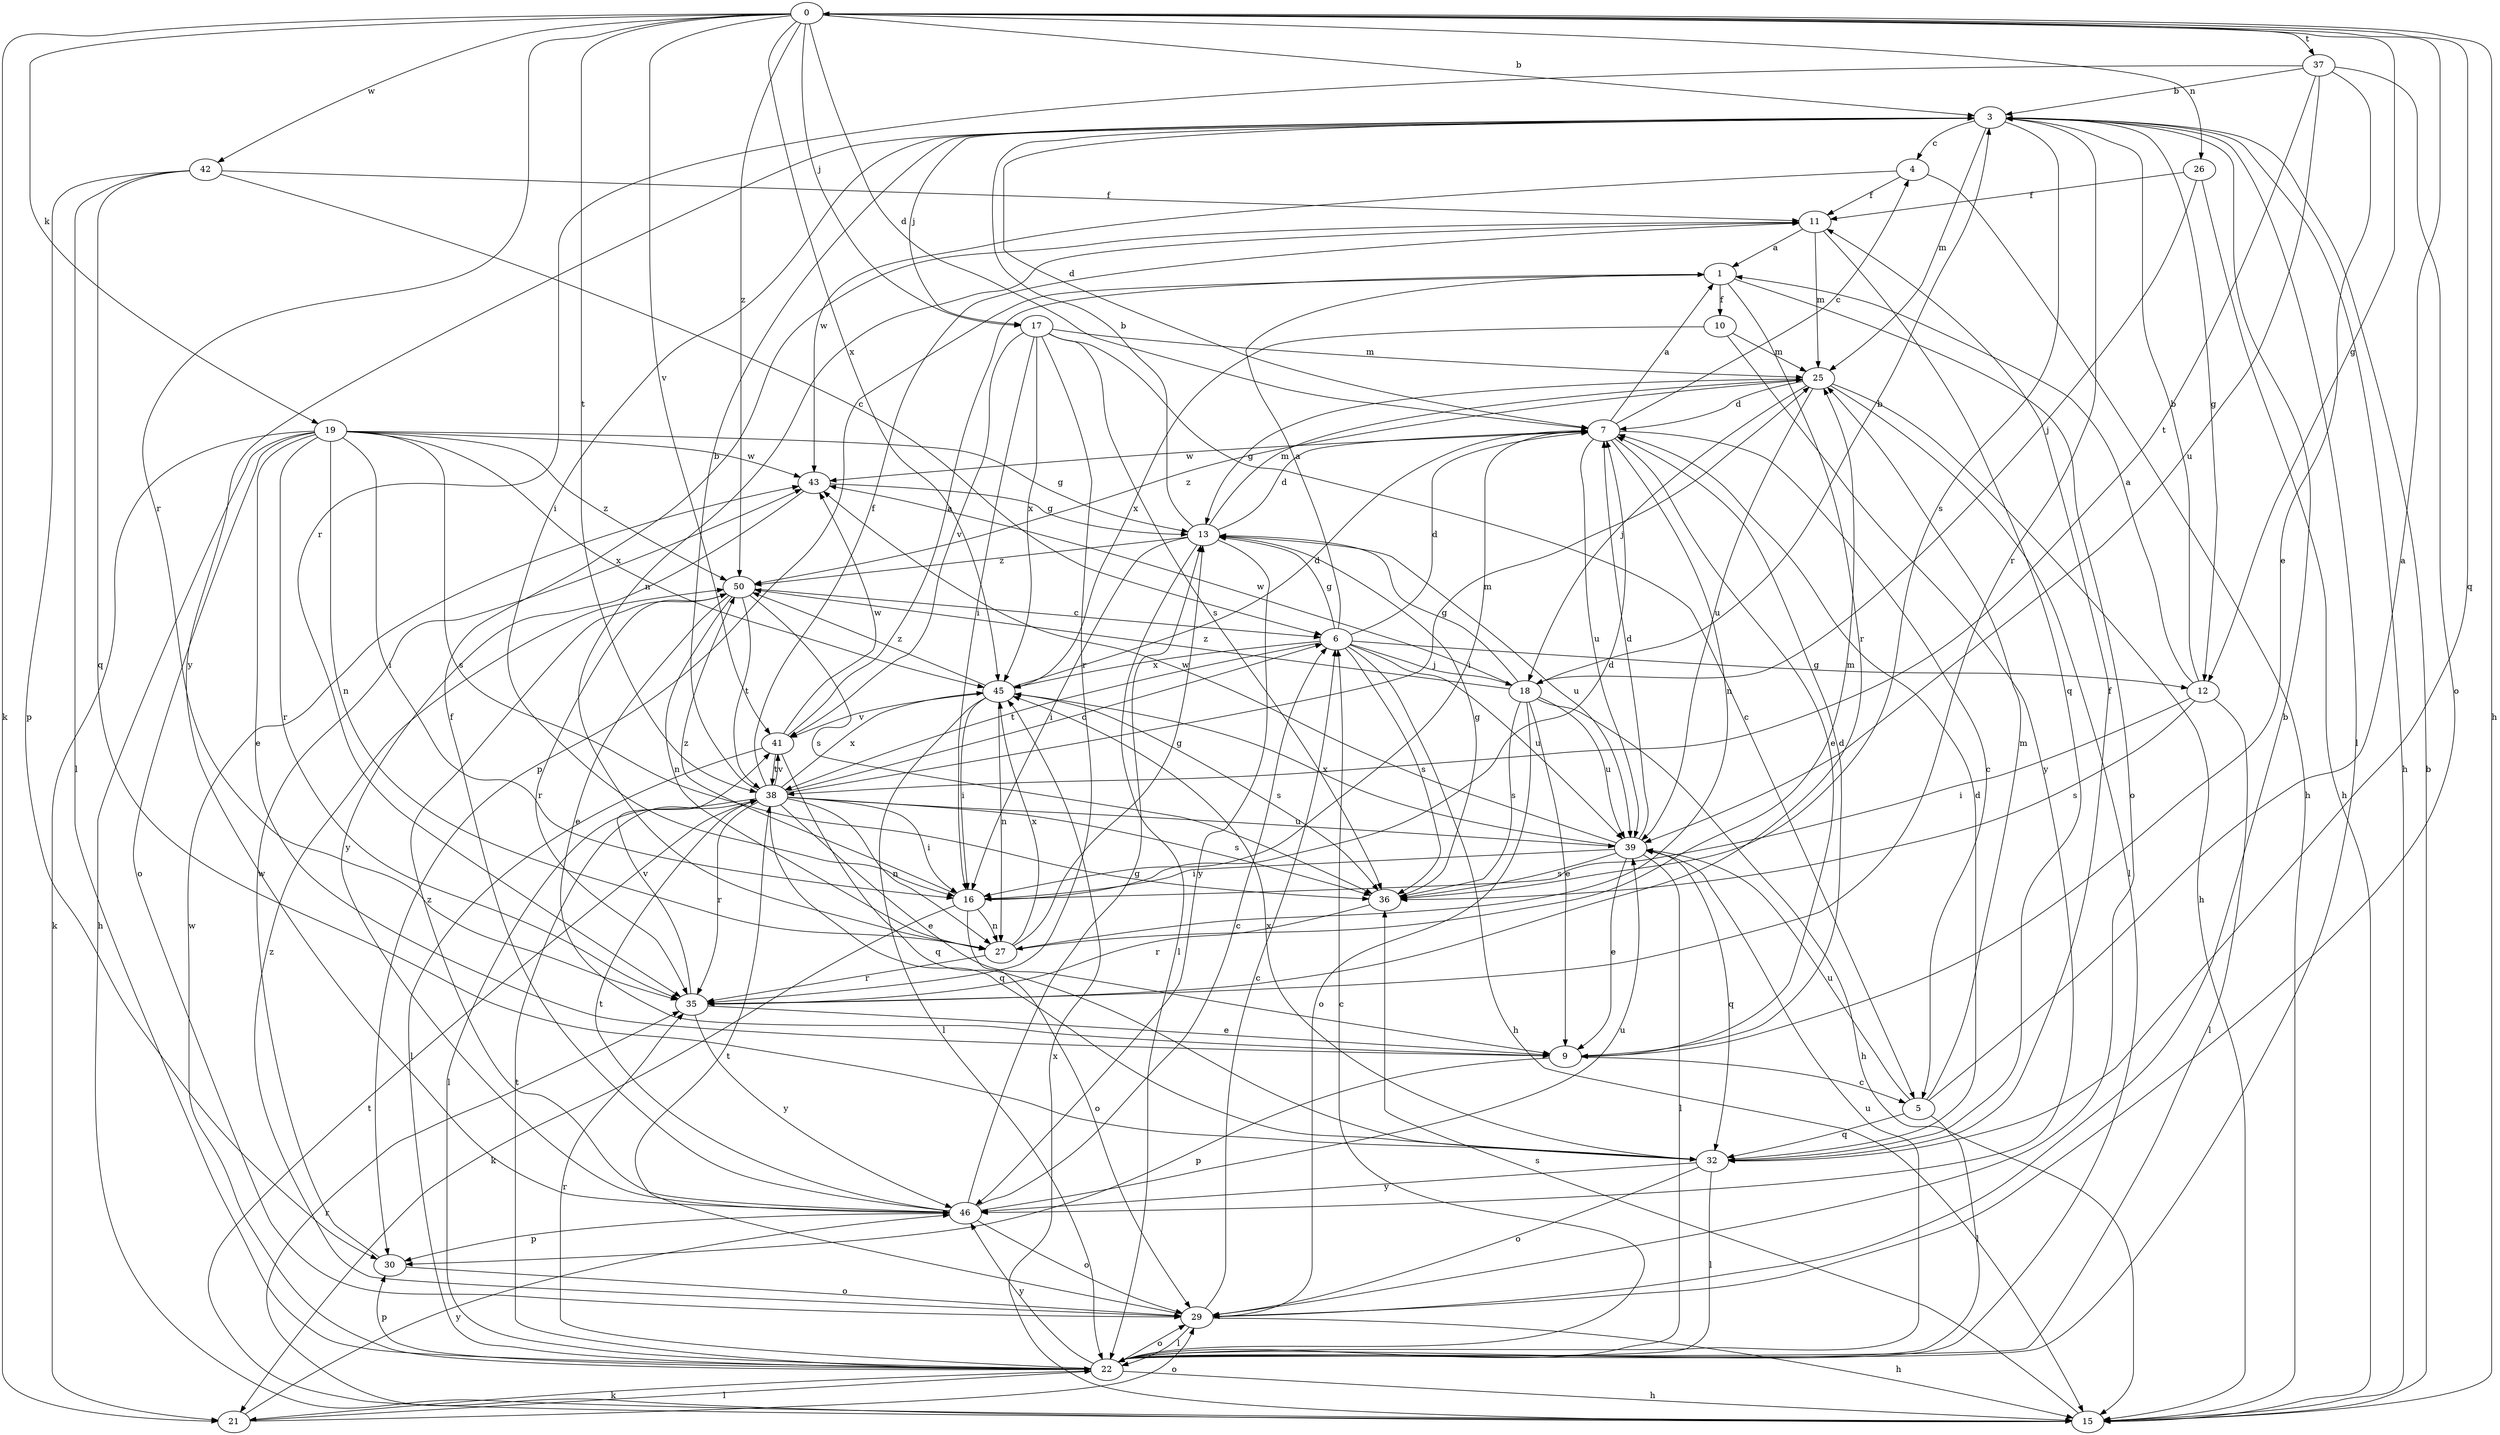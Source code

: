 strict digraph  {
0;
1;
3;
4;
5;
6;
7;
9;
10;
11;
12;
13;
15;
16;
17;
18;
19;
21;
22;
25;
26;
27;
29;
30;
32;
35;
36;
37;
38;
39;
41;
42;
43;
45;
46;
50;
0 -> 3  [label=b];
0 -> 7  [label=d];
0 -> 12  [label=g];
0 -> 15  [label=h];
0 -> 17  [label=j];
0 -> 19  [label=k];
0 -> 21  [label=k];
0 -> 26  [label=n];
0 -> 32  [label=q];
0 -> 35  [label=r];
0 -> 37  [label=t];
0 -> 38  [label=t];
0 -> 41  [label=v];
0 -> 42  [label=w];
0 -> 45  [label=x];
0 -> 50  [label=z];
1 -> 10  [label=f];
1 -> 29  [label=o];
1 -> 30  [label=p];
1 -> 35  [label=r];
3 -> 4  [label=c];
3 -> 7  [label=d];
3 -> 12  [label=g];
3 -> 15  [label=h];
3 -> 16  [label=i];
3 -> 17  [label=j];
3 -> 22  [label=l];
3 -> 25  [label=m];
3 -> 35  [label=r];
3 -> 36  [label=s];
3 -> 46  [label=y];
4 -> 11  [label=f];
4 -> 15  [label=h];
4 -> 43  [label=w];
5 -> 0  [label=a];
5 -> 22  [label=l];
5 -> 25  [label=m];
5 -> 32  [label=q];
5 -> 39  [label=u];
6 -> 1  [label=a];
6 -> 7  [label=d];
6 -> 12  [label=g];
6 -> 13  [label=g];
6 -> 15  [label=h];
6 -> 18  [label=j];
6 -> 36  [label=s];
6 -> 38  [label=t];
6 -> 39  [label=u];
6 -> 45  [label=x];
7 -> 1  [label=a];
7 -> 4  [label=c];
7 -> 5  [label=c];
7 -> 9  [label=e];
7 -> 16  [label=i];
7 -> 27  [label=n];
7 -> 39  [label=u];
7 -> 43  [label=w];
9 -> 5  [label=c];
9 -> 7  [label=d];
9 -> 30  [label=p];
10 -> 25  [label=m];
10 -> 45  [label=x];
10 -> 46  [label=y];
11 -> 1  [label=a];
11 -> 25  [label=m];
11 -> 27  [label=n];
11 -> 32  [label=q];
12 -> 1  [label=a];
12 -> 3  [label=b];
12 -> 16  [label=i];
12 -> 22  [label=l];
12 -> 36  [label=s];
13 -> 3  [label=b];
13 -> 7  [label=d];
13 -> 16  [label=i];
13 -> 22  [label=l];
13 -> 25  [label=m];
13 -> 39  [label=u];
13 -> 46  [label=y];
13 -> 50  [label=z];
15 -> 3  [label=b];
15 -> 35  [label=r];
15 -> 36  [label=s];
15 -> 38  [label=t];
15 -> 45  [label=x];
16 -> 7  [label=d];
16 -> 21  [label=k];
16 -> 27  [label=n];
16 -> 29  [label=o];
16 -> 50  [label=z];
17 -> 5  [label=c];
17 -> 16  [label=i];
17 -> 25  [label=m];
17 -> 35  [label=r];
17 -> 36  [label=s];
17 -> 41  [label=v];
17 -> 45  [label=x];
18 -> 3  [label=b];
18 -> 9  [label=e];
18 -> 13  [label=g];
18 -> 15  [label=h];
18 -> 29  [label=o];
18 -> 36  [label=s];
18 -> 39  [label=u];
18 -> 43  [label=w];
18 -> 50  [label=z];
19 -> 9  [label=e];
19 -> 13  [label=g];
19 -> 15  [label=h];
19 -> 16  [label=i];
19 -> 21  [label=k];
19 -> 27  [label=n];
19 -> 29  [label=o];
19 -> 35  [label=r];
19 -> 36  [label=s];
19 -> 43  [label=w];
19 -> 45  [label=x];
19 -> 50  [label=z];
21 -> 22  [label=l];
21 -> 29  [label=o];
21 -> 46  [label=y];
22 -> 6  [label=c];
22 -> 15  [label=h];
22 -> 21  [label=k];
22 -> 29  [label=o];
22 -> 30  [label=p];
22 -> 35  [label=r];
22 -> 38  [label=t];
22 -> 39  [label=u];
22 -> 43  [label=w];
22 -> 46  [label=y];
25 -> 7  [label=d];
25 -> 13  [label=g];
25 -> 15  [label=h];
25 -> 18  [label=j];
25 -> 22  [label=l];
25 -> 39  [label=u];
25 -> 50  [label=z];
26 -> 11  [label=f];
26 -> 15  [label=h];
26 -> 18  [label=j];
27 -> 13  [label=g];
27 -> 25  [label=m];
27 -> 35  [label=r];
27 -> 45  [label=x];
29 -> 3  [label=b];
29 -> 6  [label=c];
29 -> 15  [label=h];
29 -> 22  [label=l];
29 -> 38  [label=t];
29 -> 50  [label=z];
30 -> 29  [label=o];
30 -> 43  [label=w];
32 -> 7  [label=d];
32 -> 11  [label=f];
32 -> 22  [label=l];
32 -> 29  [label=o];
32 -> 45  [label=x];
32 -> 46  [label=y];
35 -> 9  [label=e];
35 -> 41  [label=v];
35 -> 46  [label=y];
36 -> 13  [label=g];
36 -> 35  [label=r];
37 -> 3  [label=b];
37 -> 9  [label=e];
37 -> 29  [label=o];
37 -> 35  [label=r];
37 -> 38  [label=t];
37 -> 39  [label=u];
38 -> 3  [label=b];
38 -> 6  [label=c];
38 -> 9  [label=e];
38 -> 11  [label=f];
38 -> 16  [label=i];
38 -> 22  [label=l];
38 -> 25  [label=m];
38 -> 27  [label=n];
38 -> 32  [label=q];
38 -> 35  [label=r];
38 -> 36  [label=s];
38 -> 39  [label=u];
38 -> 41  [label=v];
38 -> 45  [label=x];
39 -> 7  [label=d];
39 -> 9  [label=e];
39 -> 16  [label=i];
39 -> 22  [label=l];
39 -> 32  [label=q];
39 -> 36  [label=s];
39 -> 43  [label=w];
39 -> 45  [label=x];
41 -> 1  [label=a];
41 -> 22  [label=l];
41 -> 32  [label=q];
41 -> 38  [label=t];
41 -> 43  [label=w];
42 -> 6  [label=c];
42 -> 11  [label=f];
42 -> 22  [label=l];
42 -> 30  [label=p];
42 -> 32  [label=q];
43 -> 13  [label=g];
43 -> 46  [label=y];
45 -> 7  [label=d];
45 -> 16  [label=i];
45 -> 22  [label=l];
45 -> 27  [label=n];
45 -> 36  [label=s];
45 -> 41  [label=v];
45 -> 50  [label=z];
46 -> 6  [label=c];
46 -> 11  [label=f];
46 -> 13  [label=g];
46 -> 29  [label=o];
46 -> 30  [label=p];
46 -> 38  [label=t];
46 -> 39  [label=u];
46 -> 50  [label=z];
50 -> 6  [label=c];
50 -> 9  [label=e];
50 -> 27  [label=n];
50 -> 35  [label=r];
50 -> 36  [label=s];
50 -> 38  [label=t];
}
